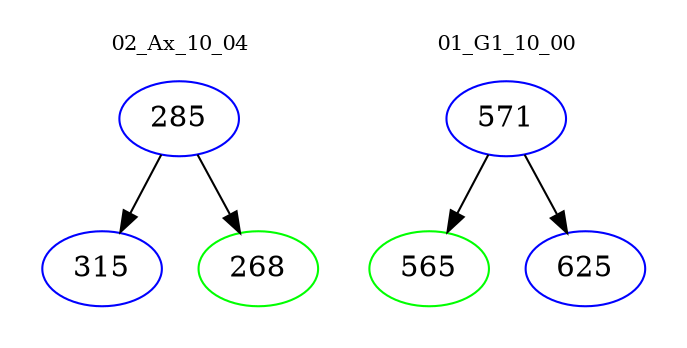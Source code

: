 digraph{
subgraph cluster_0 {
color = white
label = "02_Ax_10_04";
fontsize=10;
T0_285 [label="285", color="blue"]
T0_285 -> T0_315 [color="black"]
T0_315 [label="315", color="blue"]
T0_285 -> T0_268 [color="black"]
T0_268 [label="268", color="green"]
}
subgraph cluster_1 {
color = white
label = "01_G1_10_00";
fontsize=10;
T1_571 [label="571", color="blue"]
T1_571 -> T1_565 [color="black"]
T1_565 [label="565", color="green"]
T1_571 -> T1_625 [color="black"]
T1_625 [label="625", color="blue"]
}
}
